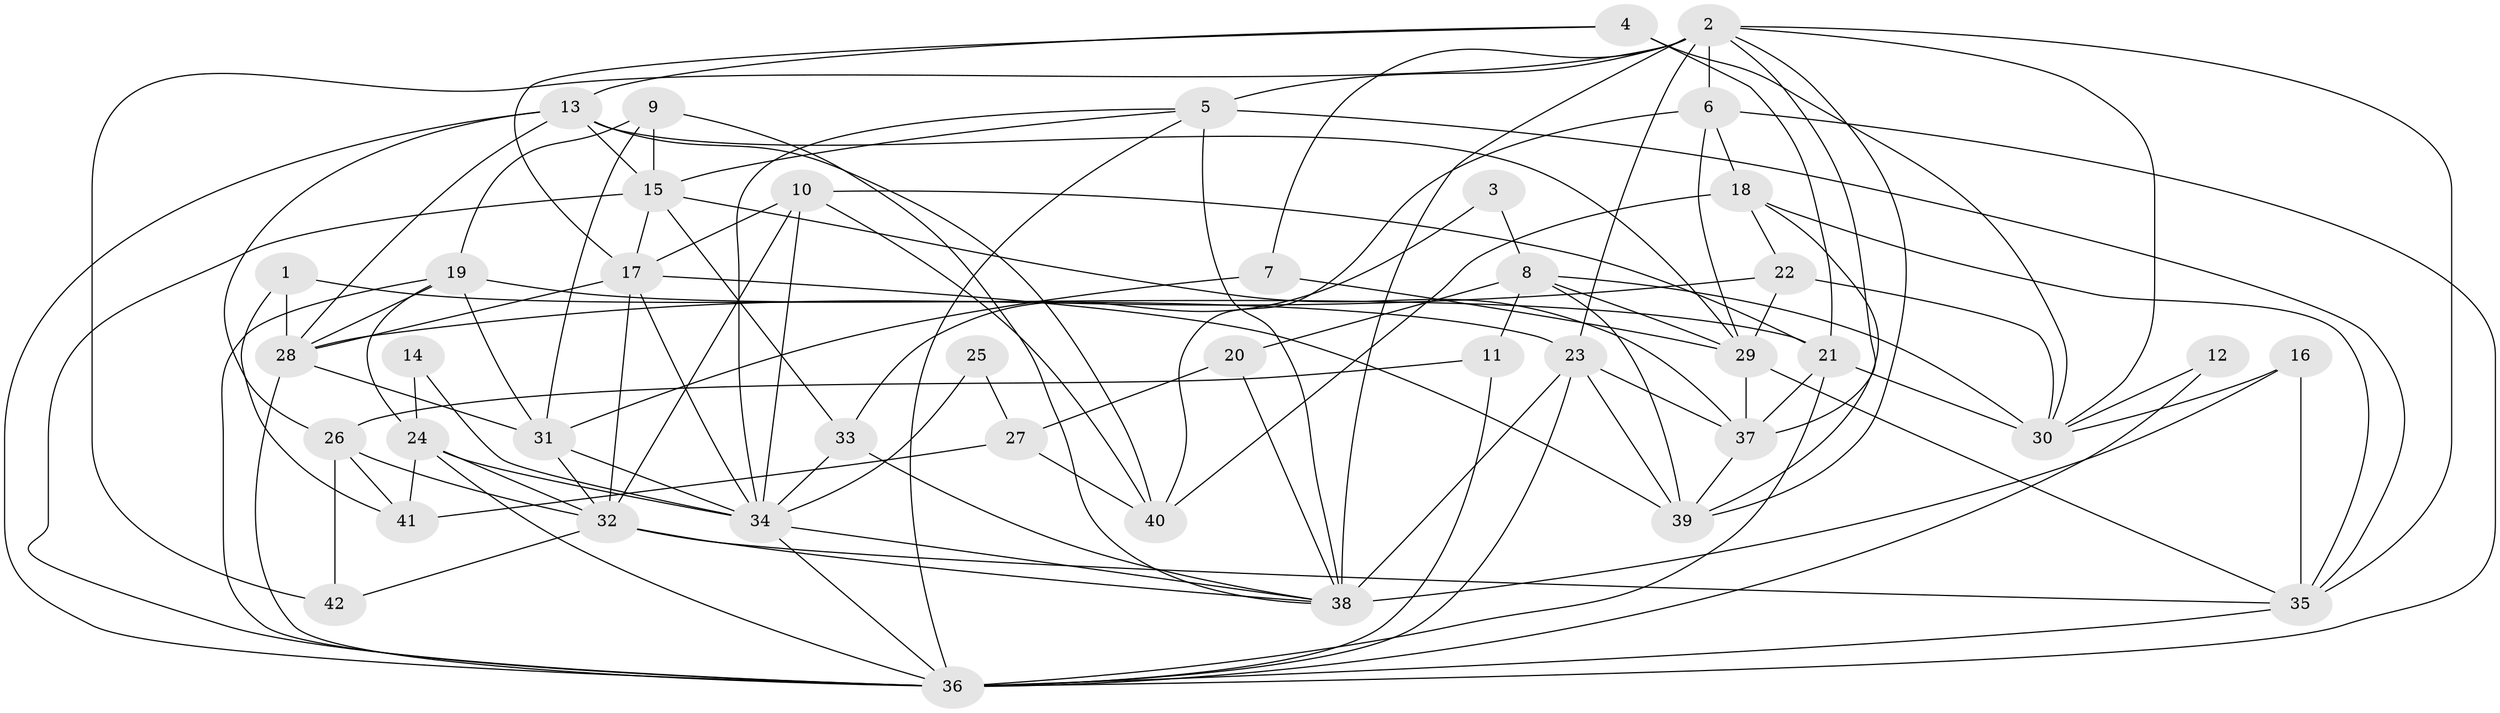 // original degree distribution, {3: 0.30952380952380953, 4: 0.2857142857142857, 6: 0.10714285714285714, 5: 0.14285714285714285, 2: 0.10714285714285714, 7: 0.03571428571428571, 9: 0.011904761904761904}
// Generated by graph-tools (version 1.1) at 2025/26/03/09/25 03:26:14]
// undirected, 42 vertices, 114 edges
graph export_dot {
graph [start="1"]
  node [color=gray90,style=filled];
  1;
  2;
  3;
  4;
  5;
  6;
  7;
  8;
  9;
  10;
  11;
  12;
  13;
  14;
  15;
  16;
  17;
  18;
  19;
  20;
  21;
  22;
  23;
  24;
  25;
  26;
  27;
  28;
  29;
  30;
  31;
  32;
  33;
  34;
  35;
  36;
  37;
  38;
  39;
  40;
  41;
  42;
  1 -- 23 [weight=1.0];
  1 -- 28 [weight=1.0];
  1 -- 41 [weight=1.0];
  2 -- 5 [weight=1.0];
  2 -- 6 [weight=1.0];
  2 -- 7 [weight=1.0];
  2 -- 23 [weight=1.0];
  2 -- 30 [weight=1.0];
  2 -- 35 [weight=1.0];
  2 -- 37 [weight=2.0];
  2 -- 38 [weight=2.0];
  2 -- 39 [weight=1.0];
  2 -- 42 [weight=1.0];
  3 -- 8 [weight=1.0];
  3 -- 33 [weight=1.0];
  4 -- 13 [weight=1.0];
  4 -- 17 [weight=1.0];
  4 -- 21 [weight=2.0];
  4 -- 30 [weight=1.0];
  5 -- 15 [weight=1.0];
  5 -- 34 [weight=1.0];
  5 -- 35 [weight=1.0];
  5 -- 36 [weight=1.0];
  5 -- 38 [weight=2.0];
  6 -- 18 [weight=1.0];
  6 -- 29 [weight=1.0];
  6 -- 36 [weight=1.0];
  6 -- 40 [weight=1.0];
  7 -- 29 [weight=1.0];
  7 -- 31 [weight=1.0];
  8 -- 11 [weight=1.0];
  8 -- 20 [weight=1.0];
  8 -- 29 [weight=1.0];
  8 -- 30 [weight=1.0];
  8 -- 39 [weight=1.0];
  9 -- 15 [weight=1.0];
  9 -- 19 [weight=1.0];
  9 -- 31 [weight=1.0];
  9 -- 38 [weight=1.0];
  10 -- 17 [weight=1.0];
  10 -- 21 [weight=1.0];
  10 -- 32 [weight=2.0];
  10 -- 34 [weight=1.0];
  10 -- 40 [weight=1.0];
  11 -- 26 [weight=1.0];
  11 -- 36 [weight=1.0];
  12 -- 30 [weight=1.0];
  12 -- 36 [weight=2.0];
  13 -- 15 [weight=1.0];
  13 -- 26 [weight=1.0];
  13 -- 28 [weight=1.0];
  13 -- 29 [weight=1.0];
  13 -- 36 [weight=1.0];
  13 -- 40 [weight=1.0];
  14 -- 24 [weight=1.0];
  14 -- 34 [weight=1.0];
  15 -- 17 [weight=1.0];
  15 -- 33 [weight=1.0];
  15 -- 36 [weight=1.0];
  15 -- 37 [weight=1.0];
  16 -- 30 [weight=1.0];
  16 -- 35 [weight=1.0];
  16 -- 38 [weight=1.0];
  17 -- 28 [weight=1.0];
  17 -- 32 [weight=1.0];
  17 -- 34 [weight=2.0];
  17 -- 39 [weight=2.0];
  18 -- 22 [weight=1.0];
  18 -- 35 [weight=1.0];
  18 -- 39 [weight=1.0];
  18 -- 40 [weight=1.0];
  19 -- 21 [weight=1.0];
  19 -- 24 [weight=1.0];
  19 -- 28 [weight=1.0];
  19 -- 31 [weight=2.0];
  19 -- 36 [weight=1.0];
  20 -- 27 [weight=1.0];
  20 -- 38 [weight=1.0];
  21 -- 30 [weight=1.0];
  21 -- 36 [weight=1.0];
  21 -- 37 [weight=1.0];
  22 -- 28 [weight=1.0];
  22 -- 29 [weight=1.0];
  22 -- 30 [weight=1.0];
  23 -- 36 [weight=1.0];
  23 -- 37 [weight=2.0];
  23 -- 38 [weight=1.0];
  23 -- 39 [weight=1.0];
  24 -- 32 [weight=1.0];
  24 -- 34 [weight=1.0];
  24 -- 36 [weight=1.0];
  24 -- 41 [weight=1.0];
  25 -- 27 [weight=1.0];
  25 -- 34 [weight=1.0];
  26 -- 32 [weight=1.0];
  26 -- 41 [weight=1.0];
  26 -- 42 [weight=1.0];
  27 -- 40 [weight=2.0];
  27 -- 41 [weight=1.0];
  28 -- 31 [weight=1.0];
  28 -- 36 [weight=1.0];
  29 -- 35 [weight=1.0];
  29 -- 37 [weight=1.0];
  31 -- 32 [weight=1.0];
  31 -- 34 [weight=1.0];
  32 -- 35 [weight=1.0];
  32 -- 38 [weight=1.0];
  32 -- 42 [weight=1.0];
  33 -- 34 [weight=1.0];
  33 -- 38 [weight=1.0];
  34 -- 36 [weight=2.0];
  34 -- 38 [weight=1.0];
  35 -- 36 [weight=1.0];
  37 -- 39 [weight=1.0];
}
